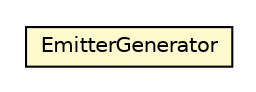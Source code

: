 #!/usr/local/bin/dot
#
# Class diagram 
# Generated by UMLGraph version R5_6-24-gf6e263 (http://www.umlgraph.org/)
#

digraph G {
	edge [fontname="Helvetica",fontsize=10,labelfontname="Helvetica",labelfontsize=10];
	node [fontname="Helvetica",fontsize=10,shape=plaintext];
	nodesep=0.25;
	ranksep=0.5;
	// net.trajano.jetng.apt.internal.EmitterGenerator
	c315 [label=<<table title="net.trajano.jetng.apt.internal.EmitterGenerator" border="0" cellborder="1" cellspacing="0" cellpadding="2" port="p" bgcolor="lemonChiffon" href="./EmitterGenerator.html">
		<tr><td><table border="0" cellspacing="0" cellpadding="1">
<tr><td align="center" balign="center"> EmitterGenerator </td></tr>
		</table></td></tr>
		</table>>, URL="./EmitterGenerator.html", fontname="Helvetica", fontcolor="black", fontsize=10.0];
}

